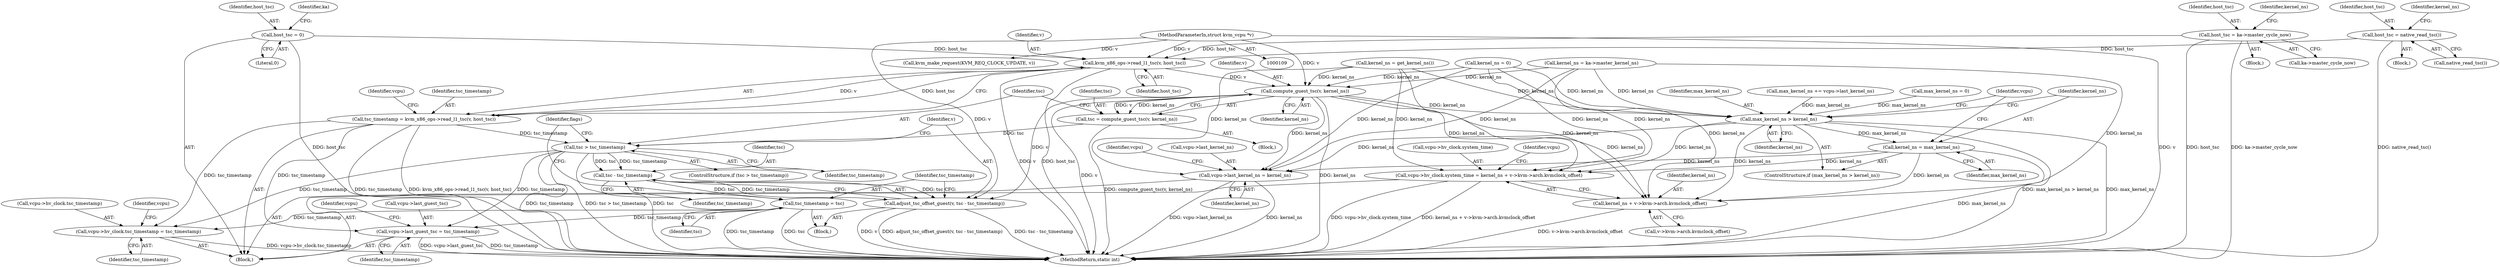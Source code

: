 digraph "0_linux_0b79459b482e85cb7426aa7da683a9f2c97aeae1_0@API" {
"1000202" [label="(Call,kvm_x86_ops->read_l1_tsc(v, host_tsc))"];
"1000110" [label="(MethodParameterIn,struct kvm_vcpu *v)"];
"1000156" [label="(Call,host_tsc = ka->master_cycle_now)"];
"1000140" [label="(Call,host_tsc = 0)"];
"1000194" [label="(Call,host_tsc = native_read_tsc())"];
"1000200" [label="(Call,tsc_timestamp = kvm_x86_ops->read_l1_tsc(v, host_tsc))"];
"1000217" [label="(Call,tsc > tsc_timestamp)"];
"1000223" [label="(Call,tsc - tsc_timestamp)"];
"1000221" [label="(Call,adjust_tsc_offset_guest(v, tsc - tsc_timestamp))"];
"1000226" [label="(Call,tsc_timestamp = tsc)"];
"1000319" [label="(Call,vcpu->hv_clock.tsc_timestamp = tsc_timestamp)"];
"1000346" [label="(Call,vcpu->last_guest_tsc = tsc_timestamp)"];
"1000213" [label="(Call,compute_guest_tsc(v, kernel_ns))"];
"1000211" [label="(Call,tsc = compute_guest_tsc(v, kernel_ns))"];
"1000313" [label="(Call,max_kernel_ns > kernel_ns)"];
"1000316" [label="(Call,kernel_ns = max_kernel_ns)"];
"1000326" [label="(Call,vcpu->hv_clock.system_time = kernel_ns + v->kvm->arch.kvmclock_offset)"];
"1000332" [label="(Call,kernel_ns + v->kvm->arch.kvmclock_offset)"];
"1000341" [label="(Call,vcpu->last_kernel_ns = kernel_ns)"];
"1000424" [label="(MethodReturn,static int)"];
"1000327" [label="(Call,vcpu->hv_clock.system_time)"];
"1000334" [label="(Call,v->kvm->arch.kvmclock_offset)"];
"1000157" [label="(Identifier,host_tsc)"];
"1000226" [label="(Call,tsc_timestamp = tsc)"];
"1000320" [label="(Call,vcpu->hv_clock.tsc_timestamp)"];
"1000195" [label="(Identifier,host_tsc)"];
"1000228" [label="(Identifier,tsc)"];
"1000141" [label="(Identifier,host_tsc)"];
"1000354" [label="(Identifier,vcpu)"];
"1000162" [label="(Identifier,kernel_ns)"];
"1000142" [label="(Literal,0)"];
"1000140" [label="(Call,host_tsc = 0)"];
"1000200" [label="(Call,tsc_timestamp = kvm_x86_ops->read_l1_tsc(v, host_tsc))"];
"1000315" [label="(Identifier,kernel_ns)"];
"1000110" [label="(MethodParameterIn,struct kvm_vcpu *v)"];
"1000314" [label="(Identifier,max_kernel_ns)"];
"1000156" [label="(Call,host_tsc = ka->master_cycle_now)"];
"1000316" [label="(Call,kernel_ns = max_kernel_ns)"];
"1000348" [label="(Identifier,vcpu)"];
"1000273" [label="(Call,max_kernel_ns += vcpu->last_kernel_ns)"];
"1000227" [label="(Identifier,tsc_timestamp)"];
"1000155" [label="(Block,)"];
"1000319" [label="(Call,vcpu->hv_clock.tsc_timestamp = tsc_timestamp)"];
"1000203" [label="(Identifier,v)"];
"1000325" [label="(Identifier,tsc_timestamp)"];
"1000161" [label="(Call,kernel_ns = ka->master_kernel_ns)"];
"1000346" [label="(Call,vcpu->last_guest_tsc = tsc_timestamp)"];
"1000332" [label="(Call,kernel_ns + v->kvm->arch.kvmclock_offset)"];
"1000312" [label="(ControlStructure,if (max_kernel_ns > kernel_ns))"];
"1000223" [label="(Call,tsc - tsc_timestamp)"];
"1000317" [label="(Identifier,kernel_ns)"];
"1000216" [label="(ControlStructure,if (tsc > tsc_timestamp))"];
"1000219" [label="(Identifier,tsc_timestamp)"];
"1000111" [label="(Block,)"];
"1000347" [label="(Call,vcpu->last_guest_tsc)"];
"1000209" [label="(Block,)"];
"1000185" [label="(Call,kvm_make_request(KVM_REQ_CLOCK_UPDATE, v))"];
"1000222" [label="(Identifier,v)"];
"1000198" [label="(Identifier,kernel_ns)"];
"1000202" [label="(Call,kvm_x86_ops->read_l1_tsc(v, host_tsc))"];
"1000221" [label="(Call,adjust_tsc_offset_guest(v, tsc - tsc_timestamp))"];
"1000230" [label="(Identifier,flags)"];
"1000211" [label="(Call,tsc = compute_guest_tsc(v, kernel_ns))"];
"1000215" [label="(Identifier,kernel_ns)"];
"1000197" [label="(Call,kernel_ns = get_kernel_ns())"];
"1000220" [label="(Block,)"];
"1000313" [label="(Call,max_kernel_ns > kernel_ns)"];
"1000342" [label="(Call,vcpu->last_kernel_ns)"];
"1000193" [label="(Block,)"];
"1000326" [label="(Call,vcpu->hv_clock.system_time = kernel_ns + v->kvm->arch.kvmclock_offset)"];
"1000207" [label="(Identifier,vcpu)"];
"1000238" [label="(Call,max_kernel_ns = 0)"];
"1000196" [label="(Call,native_read_tsc())"];
"1000345" [label="(Identifier,kernel_ns)"];
"1000225" [label="(Identifier,tsc_timestamp)"];
"1000201" [label="(Identifier,tsc_timestamp)"];
"1000341" [label="(Call,vcpu->last_kernel_ns = kernel_ns)"];
"1000158" [label="(Call,ka->master_cycle_now)"];
"1000329" [label="(Identifier,vcpu)"];
"1000333" [label="(Identifier,kernel_ns)"];
"1000214" [label="(Identifier,v)"];
"1000212" [label="(Identifier,tsc)"];
"1000318" [label="(Identifier,max_kernel_ns)"];
"1000137" [label="(Call,kernel_ns = 0)"];
"1000204" [label="(Identifier,host_tsc)"];
"1000217" [label="(Call,tsc > tsc_timestamp)"];
"1000224" [label="(Identifier,tsc)"];
"1000322" [label="(Identifier,vcpu)"];
"1000146" [label="(Identifier,ka)"];
"1000343" [label="(Identifier,vcpu)"];
"1000218" [label="(Identifier,tsc)"];
"1000213" [label="(Call,compute_guest_tsc(v, kernel_ns))"];
"1000194" [label="(Call,host_tsc = native_read_tsc())"];
"1000350" [label="(Identifier,tsc_timestamp)"];
"1000202" -> "1000200"  [label="AST: "];
"1000202" -> "1000204"  [label="CFG: "];
"1000203" -> "1000202"  [label="AST: "];
"1000204" -> "1000202"  [label="AST: "];
"1000200" -> "1000202"  [label="CFG: "];
"1000202" -> "1000424"  [label="DDG: v"];
"1000202" -> "1000424"  [label="DDG: host_tsc"];
"1000202" -> "1000200"  [label="DDG: v"];
"1000202" -> "1000200"  [label="DDG: host_tsc"];
"1000110" -> "1000202"  [label="DDG: v"];
"1000156" -> "1000202"  [label="DDG: host_tsc"];
"1000140" -> "1000202"  [label="DDG: host_tsc"];
"1000194" -> "1000202"  [label="DDG: host_tsc"];
"1000202" -> "1000213"  [label="DDG: v"];
"1000110" -> "1000109"  [label="AST: "];
"1000110" -> "1000424"  [label="DDG: v"];
"1000110" -> "1000185"  [label="DDG: v"];
"1000110" -> "1000213"  [label="DDG: v"];
"1000110" -> "1000221"  [label="DDG: v"];
"1000156" -> "1000155"  [label="AST: "];
"1000156" -> "1000158"  [label="CFG: "];
"1000157" -> "1000156"  [label="AST: "];
"1000158" -> "1000156"  [label="AST: "];
"1000162" -> "1000156"  [label="CFG: "];
"1000156" -> "1000424"  [label="DDG: host_tsc"];
"1000156" -> "1000424"  [label="DDG: ka->master_cycle_now"];
"1000140" -> "1000111"  [label="AST: "];
"1000140" -> "1000142"  [label="CFG: "];
"1000141" -> "1000140"  [label="AST: "];
"1000142" -> "1000140"  [label="AST: "];
"1000146" -> "1000140"  [label="CFG: "];
"1000140" -> "1000424"  [label="DDG: host_tsc"];
"1000194" -> "1000193"  [label="AST: "];
"1000194" -> "1000196"  [label="CFG: "];
"1000195" -> "1000194"  [label="AST: "];
"1000196" -> "1000194"  [label="AST: "];
"1000198" -> "1000194"  [label="CFG: "];
"1000194" -> "1000424"  [label="DDG: native_read_tsc()"];
"1000200" -> "1000111"  [label="AST: "];
"1000201" -> "1000200"  [label="AST: "];
"1000207" -> "1000200"  [label="CFG: "];
"1000200" -> "1000424"  [label="DDG: tsc_timestamp"];
"1000200" -> "1000424"  [label="DDG: kvm_x86_ops->read_l1_tsc(v, host_tsc)"];
"1000200" -> "1000217"  [label="DDG: tsc_timestamp"];
"1000200" -> "1000319"  [label="DDG: tsc_timestamp"];
"1000200" -> "1000346"  [label="DDG: tsc_timestamp"];
"1000217" -> "1000216"  [label="AST: "];
"1000217" -> "1000219"  [label="CFG: "];
"1000218" -> "1000217"  [label="AST: "];
"1000219" -> "1000217"  [label="AST: "];
"1000222" -> "1000217"  [label="CFG: "];
"1000230" -> "1000217"  [label="CFG: "];
"1000217" -> "1000424"  [label="DDG: tsc_timestamp"];
"1000217" -> "1000424"  [label="DDG: tsc > tsc_timestamp"];
"1000217" -> "1000424"  [label="DDG: tsc"];
"1000211" -> "1000217"  [label="DDG: tsc"];
"1000217" -> "1000223"  [label="DDG: tsc"];
"1000217" -> "1000223"  [label="DDG: tsc_timestamp"];
"1000217" -> "1000319"  [label="DDG: tsc_timestamp"];
"1000217" -> "1000346"  [label="DDG: tsc_timestamp"];
"1000223" -> "1000221"  [label="AST: "];
"1000223" -> "1000225"  [label="CFG: "];
"1000224" -> "1000223"  [label="AST: "];
"1000225" -> "1000223"  [label="AST: "];
"1000221" -> "1000223"  [label="CFG: "];
"1000223" -> "1000221"  [label="DDG: tsc"];
"1000223" -> "1000221"  [label="DDG: tsc_timestamp"];
"1000223" -> "1000226"  [label="DDG: tsc"];
"1000221" -> "1000220"  [label="AST: "];
"1000222" -> "1000221"  [label="AST: "];
"1000227" -> "1000221"  [label="CFG: "];
"1000221" -> "1000424"  [label="DDG: adjust_tsc_offset_guest(v, tsc - tsc_timestamp)"];
"1000221" -> "1000424"  [label="DDG: tsc - tsc_timestamp"];
"1000221" -> "1000424"  [label="DDG: v"];
"1000213" -> "1000221"  [label="DDG: v"];
"1000226" -> "1000220"  [label="AST: "];
"1000226" -> "1000228"  [label="CFG: "];
"1000227" -> "1000226"  [label="AST: "];
"1000228" -> "1000226"  [label="AST: "];
"1000230" -> "1000226"  [label="CFG: "];
"1000226" -> "1000424"  [label="DDG: tsc_timestamp"];
"1000226" -> "1000424"  [label="DDG: tsc"];
"1000226" -> "1000319"  [label="DDG: tsc_timestamp"];
"1000226" -> "1000346"  [label="DDG: tsc_timestamp"];
"1000319" -> "1000111"  [label="AST: "];
"1000319" -> "1000325"  [label="CFG: "];
"1000320" -> "1000319"  [label="AST: "];
"1000325" -> "1000319"  [label="AST: "];
"1000329" -> "1000319"  [label="CFG: "];
"1000319" -> "1000424"  [label="DDG: vcpu->hv_clock.tsc_timestamp"];
"1000346" -> "1000111"  [label="AST: "];
"1000346" -> "1000350"  [label="CFG: "];
"1000347" -> "1000346"  [label="AST: "];
"1000350" -> "1000346"  [label="AST: "];
"1000354" -> "1000346"  [label="CFG: "];
"1000346" -> "1000424"  [label="DDG: vcpu->last_guest_tsc"];
"1000346" -> "1000424"  [label="DDG: tsc_timestamp"];
"1000213" -> "1000211"  [label="AST: "];
"1000213" -> "1000215"  [label="CFG: "];
"1000214" -> "1000213"  [label="AST: "];
"1000215" -> "1000213"  [label="AST: "];
"1000211" -> "1000213"  [label="CFG: "];
"1000213" -> "1000424"  [label="DDG: v"];
"1000213" -> "1000424"  [label="DDG: kernel_ns"];
"1000213" -> "1000211"  [label="DDG: v"];
"1000213" -> "1000211"  [label="DDG: kernel_ns"];
"1000137" -> "1000213"  [label="DDG: kernel_ns"];
"1000161" -> "1000213"  [label="DDG: kernel_ns"];
"1000197" -> "1000213"  [label="DDG: kernel_ns"];
"1000213" -> "1000313"  [label="DDG: kernel_ns"];
"1000213" -> "1000326"  [label="DDG: kernel_ns"];
"1000213" -> "1000332"  [label="DDG: kernel_ns"];
"1000213" -> "1000341"  [label="DDG: kernel_ns"];
"1000211" -> "1000209"  [label="AST: "];
"1000212" -> "1000211"  [label="AST: "];
"1000218" -> "1000211"  [label="CFG: "];
"1000211" -> "1000424"  [label="DDG: compute_guest_tsc(v, kernel_ns)"];
"1000313" -> "1000312"  [label="AST: "];
"1000313" -> "1000315"  [label="CFG: "];
"1000314" -> "1000313"  [label="AST: "];
"1000315" -> "1000313"  [label="AST: "];
"1000317" -> "1000313"  [label="CFG: "];
"1000322" -> "1000313"  [label="CFG: "];
"1000313" -> "1000424"  [label="DDG: max_kernel_ns > kernel_ns"];
"1000313" -> "1000424"  [label="DDG: max_kernel_ns"];
"1000238" -> "1000313"  [label="DDG: max_kernel_ns"];
"1000273" -> "1000313"  [label="DDG: max_kernel_ns"];
"1000137" -> "1000313"  [label="DDG: kernel_ns"];
"1000161" -> "1000313"  [label="DDG: kernel_ns"];
"1000197" -> "1000313"  [label="DDG: kernel_ns"];
"1000313" -> "1000316"  [label="DDG: max_kernel_ns"];
"1000313" -> "1000326"  [label="DDG: kernel_ns"];
"1000313" -> "1000332"  [label="DDG: kernel_ns"];
"1000313" -> "1000341"  [label="DDG: kernel_ns"];
"1000316" -> "1000312"  [label="AST: "];
"1000316" -> "1000318"  [label="CFG: "];
"1000317" -> "1000316"  [label="AST: "];
"1000318" -> "1000316"  [label="AST: "];
"1000322" -> "1000316"  [label="CFG: "];
"1000316" -> "1000424"  [label="DDG: max_kernel_ns"];
"1000316" -> "1000326"  [label="DDG: kernel_ns"];
"1000316" -> "1000332"  [label="DDG: kernel_ns"];
"1000316" -> "1000341"  [label="DDG: kernel_ns"];
"1000326" -> "1000111"  [label="AST: "];
"1000326" -> "1000332"  [label="CFG: "];
"1000327" -> "1000326"  [label="AST: "];
"1000332" -> "1000326"  [label="AST: "];
"1000343" -> "1000326"  [label="CFG: "];
"1000326" -> "1000424"  [label="DDG: kernel_ns + v->kvm->arch.kvmclock_offset"];
"1000326" -> "1000424"  [label="DDG: vcpu->hv_clock.system_time"];
"1000137" -> "1000326"  [label="DDG: kernel_ns"];
"1000161" -> "1000326"  [label="DDG: kernel_ns"];
"1000197" -> "1000326"  [label="DDG: kernel_ns"];
"1000332" -> "1000334"  [label="CFG: "];
"1000333" -> "1000332"  [label="AST: "];
"1000334" -> "1000332"  [label="AST: "];
"1000332" -> "1000424"  [label="DDG: v->kvm->arch.kvmclock_offset"];
"1000137" -> "1000332"  [label="DDG: kernel_ns"];
"1000161" -> "1000332"  [label="DDG: kernel_ns"];
"1000197" -> "1000332"  [label="DDG: kernel_ns"];
"1000341" -> "1000111"  [label="AST: "];
"1000341" -> "1000345"  [label="CFG: "];
"1000342" -> "1000341"  [label="AST: "];
"1000345" -> "1000341"  [label="AST: "];
"1000348" -> "1000341"  [label="CFG: "];
"1000341" -> "1000424"  [label="DDG: vcpu->last_kernel_ns"];
"1000341" -> "1000424"  [label="DDG: kernel_ns"];
"1000137" -> "1000341"  [label="DDG: kernel_ns"];
"1000161" -> "1000341"  [label="DDG: kernel_ns"];
"1000197" -> "1000341"  [label="DDG: kernel_ns"];
}
